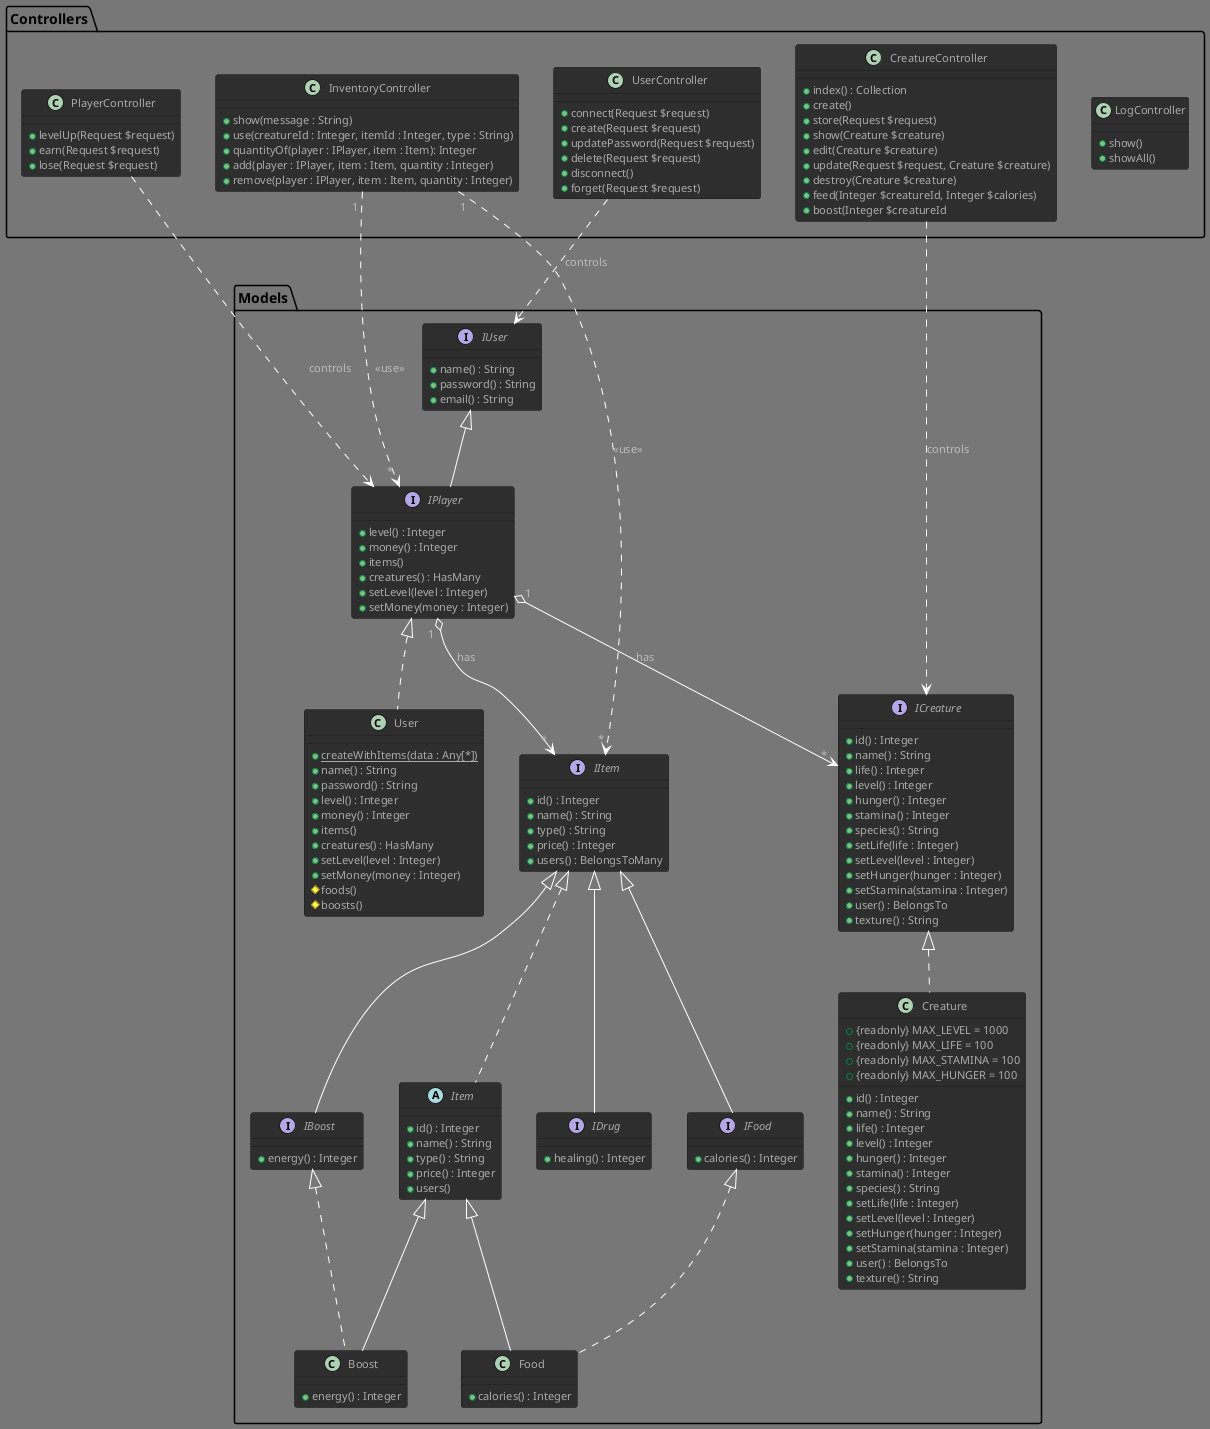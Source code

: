 @startuml VirtualNoe

!theme reddress-darkgreen

package Models
{
    interface IUser {
        + name() : String
        + password() : String
        + email() : String
    }

    interface IPlayer extends IUser
    {
        +  level() : Integer
        +  money() : Integer
        +  items()
        +  creatures() : HasMany
        +  setLevel(level : Integer)
        +  setMoney(money : Integer)
    }
    IPlayer" 1 " o--> " * "IItem : has
    IPlayer" 1 " o--> " * "ICreature : has

    class User implements IPlayer
    {
        + {static} createWithItems(data : Any[*])
        + name() : String
        + password() : String
        + level() : Integer
        + money() : Integer
        + items()
        + creatures() : HasMany
        + setLevel(level : Integer)
        + setMoney(money : Integer)
        # foods()
        # boosts()
    }

    interface IItem
    {
        + id() : Integer
        + name() : String
        + type() : String
        + price() : Integer
        + users() : BelongsToMany /' get owners '/
    }

    abstract class Item implements IItem
    {
        + id() : Integer
        + name() : String
        + type() : String
        + price() : Integer
        + users()
    }

    interface IFood implements IItem
    {
        /' number of points added to hunger gauge '/
        + calories() : Integer
    }

    class Food extends Item implements IFood
    {
        + calories() : Integer
    }

    interface IBoost implements IItem
    {
        /' number of points added to stamina gauge '/
        + energy() : Integer
    }

    class Boost extends Item implements IBoost
    {
        + energy() : Integer
    }

    interface IDrug implements IItem
    {
        /' number of points added to life gauge '/
        + healing() : Integer
    }

    interface ICreature
    {
        + id() : Integer
        + name() : String
        + life() : Integer
        + level() : Integer
        + hunger() : Integer
        + stamina() : Integer
        + species() : String
        + setLife(life : Integer)
        + setLevel(level : Integer)
        + setHunger(hunger : Integer)
        + setStamina(stamina : Integer)
        + user() : BelongsTo
        + texture() : String
    }

    class Creature implements ICreature
    {
        + {readonly} MAX_LEVEL = 1000
        + {readonly} MAX_LIFE = 100
        + {readonly} MAX_STAMINA = 100
        + {readonly} MAX_HUNGER = 100
        + id() : Integer
        + name() : String
        + life() : Integer
        + level() : Integer
        + hunger() : Integer
        + stamina() : Integer
        + species() : String
        + setLife(life : Integer)
        + setLevel(level : Integer)
        + setHunger(hunger : Integer)
        + setStamina(stamina : Integer)
        + user() : BelongsTo
        + texture() : String
    }
}

package Controllers
{
    class LogController
    {
        +  show()
        +  showAll()
    }

    class InventoryController   /' use IPlayer '/
    {
        + show(message : String)
        + use(creatureId : Integer, itemId : Integer, type : String)
        + quantityOf(player : IPlayer, item : Item): Integer
        + add(player : IPlayer, item : Item, quantity : Integer)
        + remove(player : IPlayer, item : Item, quantity : Integer)
    }
    InventoryController" 1 " ..> " * "IPlayer : <<use>>
    InventoryController" 1 " ..> " * "IItem : <<use>>

    class UserController {
        + connect(Request $request)
        + create(Request $request)
        + updatePassword(Request $request)
        + delete(Request $request)
        + disconnect()
        + forget(Request $request)
    }
    UserController ..> IUser : controls

    class PlayerController {
        + levelUp(Request $request)
        + earn(Request $request)
        + lose(Request $request)
    }
    PlayerController ..> IPlayer : controls

    class CreatureController
    {
        + index() : Collection
        + create()
        + store(Request $request)
        + show(Creature $creature)
        + edit(Creature $creature)
        + update(Request $request, Creature $creature)
        + destroy(Creature $creature)
        + feed(Integer $creatureId, Integer $calories)
        + boost(Integer $creatureId
    }
    CreatureController ..> ICreature : controls

}

@enduml